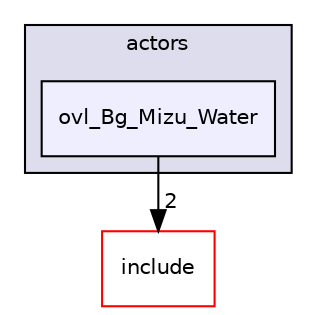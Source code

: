 digraph "src/overlays/actors/ovl_Bg_Mizu_Water" {
  compound=true
  node [ fontsize="10", fontname="Helvetica"];
  edge [ labelfontsize="10", labelfontname="Helvetica"];
  subgraph clusterdir_e93473484be31ce7bcb356bd643a22f8 {
    graph [ bgcolor="#ddddee", pencolor="black", label="actors" fontname="Helvetica", fontsize="10", URL="dir_e93473484be31ce7bcb356bd643a22f8.html"]
  dir_0396bfa38e35a0a7982b8b788b1d0597 [shape=box, label="ovl_Bg_Mizu_Water", style="filled", fillcolor="#eeeeff", pencolor="black", URL="dir_0396bfa38e35a0a7982b8b788b1d0597.html"];
  }
  dir_d44c64559bbebec7f509842c48db8b23 [shape=box label="include" fillcolor="white" style="filled" color="red" URL="dir_d44c64559bbebec7f509842c48db8b23.html"];
  dir_0396bfa38e35a0a7982b8b788b1d0597->dir_d44c64559bbebec7f509842c48db8b23 [headlabel="2", labeldistance=1.5 headhref="dir_000086_000000.html"];
}
